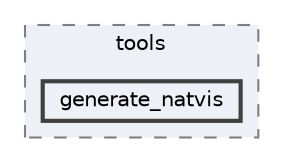 digraph "/home/ale/sparse-matrix/json/tools/generate_natvis"
{
 // LATEX_PDF_SIZE
  bgcolor="transparent";
  edge [fontname=Helvetica,fontsize=10,labelfontname=Helvetica,labelfontsize=10];
  node [fontname=Helvetica,fontsize=10,shape=box,height=0.2,width=0.4];
  compound=true
  subgraph clusterdir_e3f2ff36195c084c4506c79bf0d560bd {
    graph [ bgcolor="#edf0f7", pencolor="grey50", label="tools", fontname=Helvetica,fontsize=10 style="filled,dashed", URL="dir_e3f2ff36195c084c4506c79bf0d560bd.html",tooltip=""]
  dir_2c7cf7cca45c8fa4ff4fd4cb3d42b0dd [label="generate_natvis", fillcolor="#edf0f7", color="grey25", style="filled,bold", URL="dir_2c7cf7cca45c8fa4ff4fd4cb3d42b0dd.html",tooltip=""];
  }
}
